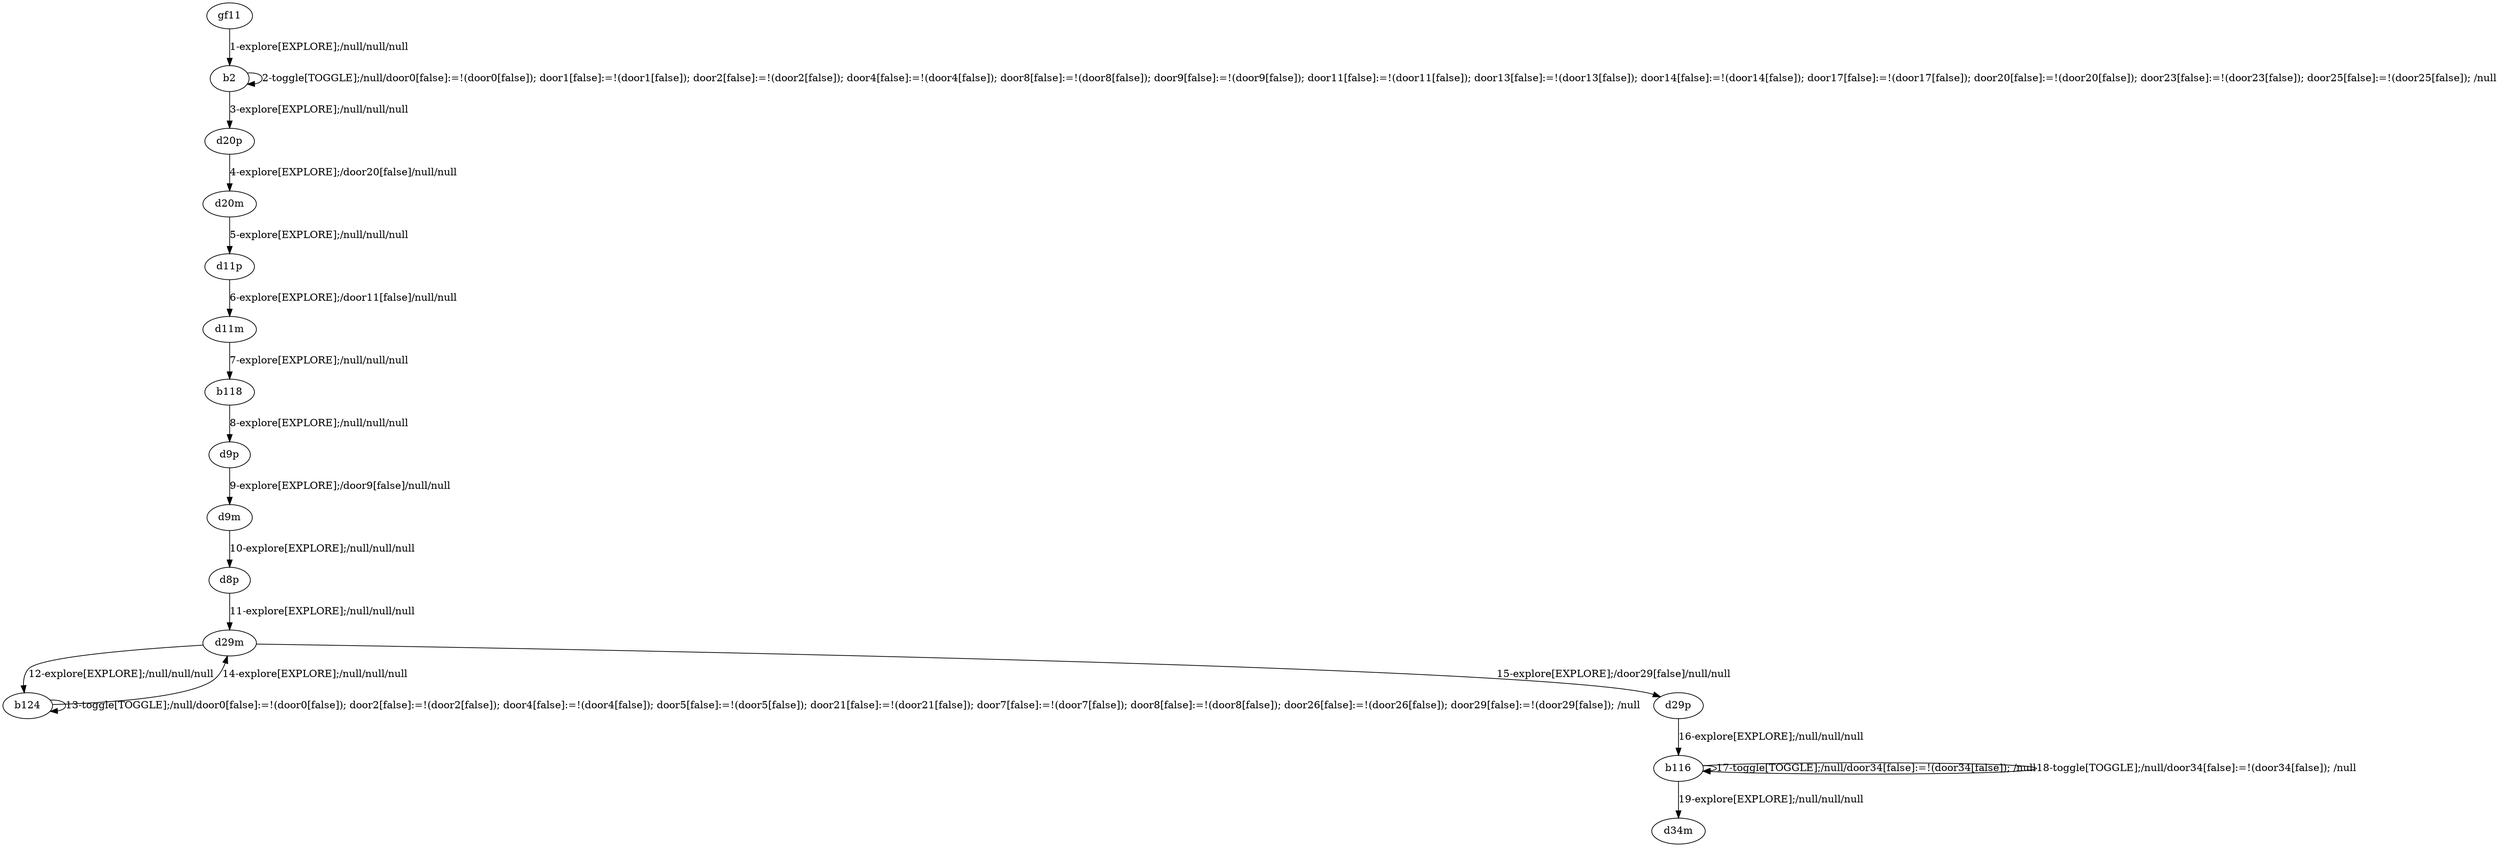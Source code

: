 # Total number of goals covered by this test: 2
# b116 --> b116
# d8p --> d29m

digraph g {
"gf11" -> "b2" [label = "1-explore[EXPLORE];/null/null/null"];
"b2" -> "b2" [label = "2-toggle[TOGGLE];/null/door0[false]:=!(door0[false]); door1[false]:=!(door1[false]); door2[false]:=!(door2[false]); door4[false]:=!(door4[false]); door8[false]:=!(door8[false]); door9[false]:=!(door9[false]); door11[false]:=!(door11[false]); door13[false]:=!(door13[false]); door14[false]:=!(door14[false]); door17[false]:=!(door17[false]); door20[false]:=!(door20[false]); door23[false]:=!(door23[false]); door25[false]:=!(door25[false]); /null"];
"b2" -> "d20p" [label = "3-explore[EXPLORE];/null/null/null"];
"d20p" -> "d20m" [label = "4-explore[EXPLORE];/door20[false]/null/null"];
"d20m" -> "d11p" [label = "5-explore[EXPLORE];/null/null/null"];
"d11p" -> "d11m" [label = "6-explore[EXPLORE];/door11[false]/null/null"];
"d11m" -> "b118" [label = "7-explore[EXPLORE];/null/null/null"];
"b118" -> "d9p" [label = "8-explore[EXPLORE];/null/null/null"];
"d9p" -> "d9m" [label = "9-explore[EXPLORE];/door9[false]/null/null"];
"d9m" -> "d8p" [label = "10-explore[EXPLORE];/null/null/null"];
"d8p" -> "d29m" [label = "11-explore[EXPLORE];/null/null/null"];
"d29m" -> "b124" [label = "12-explore[EXPLORE];/null/null/null"];
"b124" -> "b124" [label = "13-toggle[TOGGLE];/null/door0[false]:=!(door0[false]); door2[false]:=!(door2[false]); door4[false]:=!(door4[false]); door5[false]:=!(door5[false]); door21[false]:=!(door21[false]); door7[false]:=!(door7[false]); door8[false]:=!(door8[false]); door26[false]:=!(door26[false]); door29[false]:=!(door29[false]); /null"];
"b124" -> "d29m" [label = "14-explore[EXPLORE];/null/null/null"];
"d29m" -> "d29p" [label = "15-explore[EXPLORE];/door29[false]/null/null"];
"d29p" -> "b116" [label = "16-explore[EXPLORE];/null/null/null"];
"b116" -> "b116" [label = "17-toggle[TOGGLE];/null/door34[false]:=!(door34[false]); /null"];
"b116" -> "b116" [label = "18-toggle[TOGGLE];/null/door34[false]:=!(door34[false]); /null"];
"b116" -> "d34m" [label = "19-explore[EXPLORE];/null/null/null"];
}